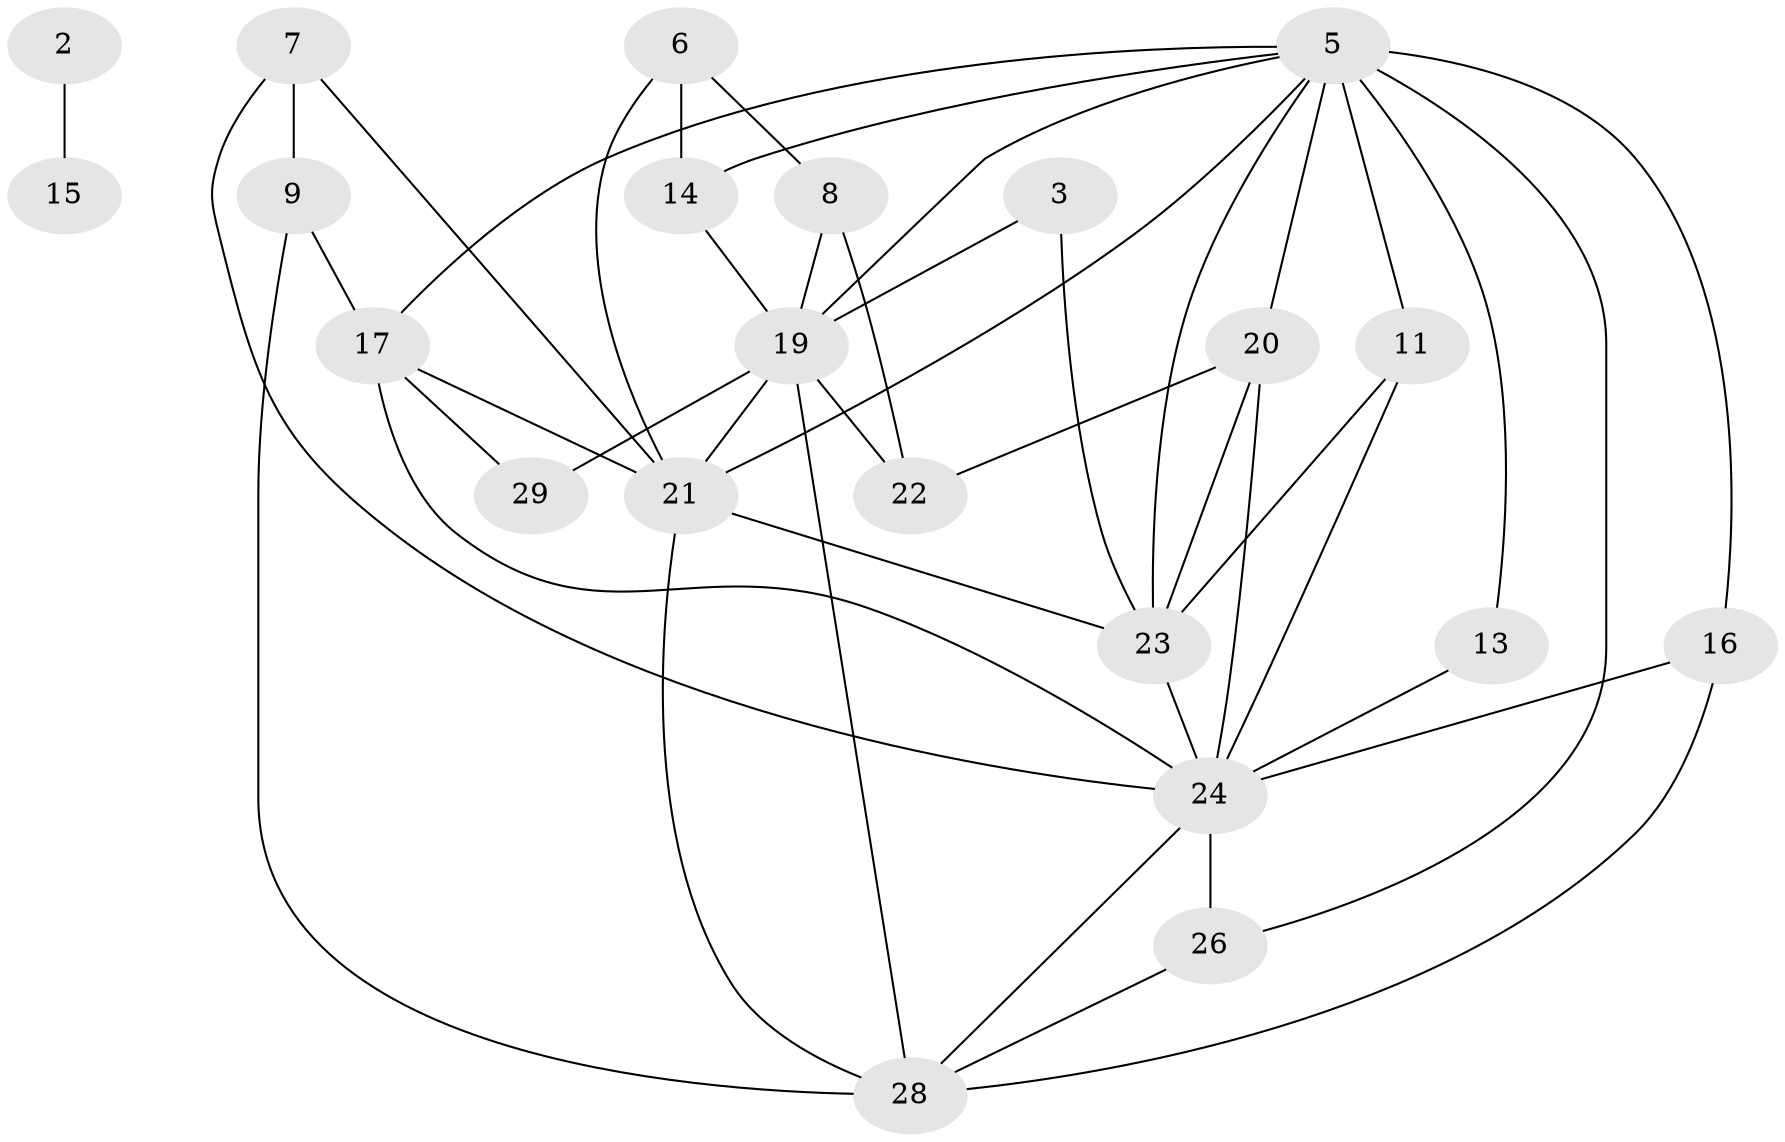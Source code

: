 // original degree distribution, {0: 0.1206896551724138, 1: 0.05172413793103448, 2: 0.25862068965517243, 3: 0.3620689655172414, 5: 0.08620689655172414, 4: 0.10344827586206896, 7: 0.017241379310344827}
// Generated by graph-tools (version 1.1) at 2025/49/03/09/25 03:49:06]
// undirected, 22 vertices, 45 edges
graph export_dot {
graph [start="1"]
  node [color=gray90,style=filled];
  2;
  3;
  5;
  6;
  7;
  8;
  9;
  11;
  13;
  14;
  15;
  16;
  17;
  19;
  20;
  21;
  22;
  23;
  24;
  26;
  28;
  29;
  2 -- 15 [weight=1.0];
  3 -- 19 [weight=1.0];
  3 -- 23 [weight=1.0];
  5 -- 11 [weight=2.0];
  5 -- 13 [weight=1.0];
  5 -- 14 [weight=1.0];
  5 -- 16 [weight=1.0];
  5 -- 17 [weight=1.0];
  5 -- 19 [weight=1.0];
  5 -- 20 [weight=1.0];
  5 -- 21 [weight=1.0];
  5 -- 23 [weight=1.0];
  5 -- 26 [weight=1.0];
  6 -- 8 [weight=1.0];
  6 -- 14 [weight=1.0];
  6 -- 21 [weight=1.0];
  7 -- 9 [weight=1.0];
  7 -- 21 [weight=1.0];
  7 -- 24 [weight=1.0];
  8 -- 19 [weight=1.0];
  8 -- 22 [weight=1.0];
  9 -- 17 [weight=1.0];
  9 -- 28 [weight=1.0];
  11 -- 23 [weight=1.0];
  11 -- 24 [weight=1.0];
  13 -- 24 [weight=1.0];
  14 -- 19 [weight=1.0];
  16 -- 24 [weight=1.0];
  16 -- 28 [weight=1.0];
  17 -- 21 [weight=1.0];
  17 -- 24 [weight=1.0];
  17 -- 29 [weight=1.0];
  19 -- 21 [weight=1.0];
  19 -- 22 [weight=1.0];
  19 -- 28 [weight=1.0];
  19 -- 29 [weight=1.0];
  20 -- 22 [weight=1.0];
  20 -- 23 [weight=1.0];
  20 -- 24 [weight=1.0];
  21 -- 23 [weight=1.0];
  21 -- 28 [weight=1.0];
  23 -- 24 [weight=1.0];
  24 -- 26 [weight=1.0];
  24 -- 28 [weight=1.0];
  26 -- 28 [weight=1.0];
}
